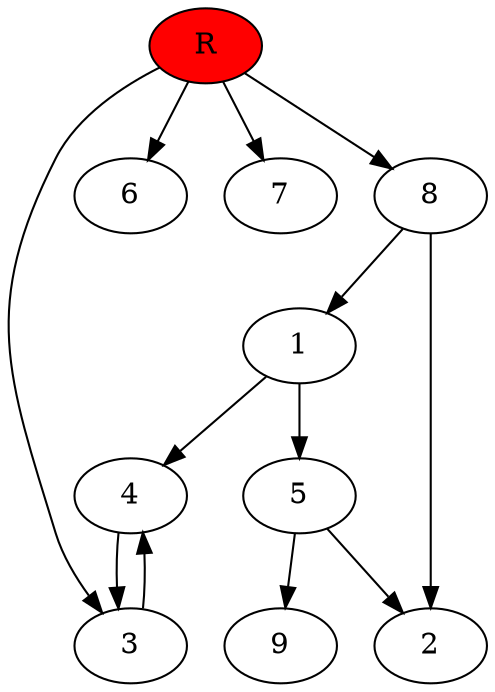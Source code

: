 digraph prb7432 {
	1
	2
	3
	4
	5
	6
	7
	8
	R [fillcolor="#ff0000" style=filled]
	1 -> 4
	1 -> 5
	3 -> 4
	4 -> 3
	5 -> 2
	5 -> 9
	8 -> 1
	8 -> 2
	R -> 3
	R -> 6
	R -> 7
	R -> 8
}
